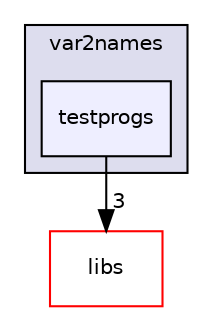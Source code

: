 digraph "var2names/testprogs" {
  compound=true
  node [ fontsize="10", fontname="Helvetica"];
  edge [ labelfontsize="10", labelfontname="Helvetica"];
  subgraph clusterdir_197656b9a21341934d071f8d0d32b664 {
    graph [ bgcolor="#ddddee", pencolor="black", label="var2names" fontname="Helvetica", fontsize="10", URL="dir_197656b9a21341934d071f8d0d32b664.html"]
  dir_47cff2ac68023a0dd07fb47467c453c9 [shape=box, label="testprogs", style="filled", fillcolor="#eeeeff", pencolor="black", URL="dir_47cff2ac68023a0dd07fb47467c453c9.html"];
  }
  dir_6719ab1f1f7655efc2fa43f7eb574fd1 [shape=box label="libs" fillcolor="white" style="filled" color="red" URL="dir_6719ab1f1f7655efc2fa43f7eb574fd1.html"];
  dir_47cff2ac68023a0dd07fb47467c453c9->dir_6719ab1f1f7655efc2fa43f7eb574fd1 [headlabel="3", labeldistance=1.5 headhref="dir_000017_000001.html"];
}
